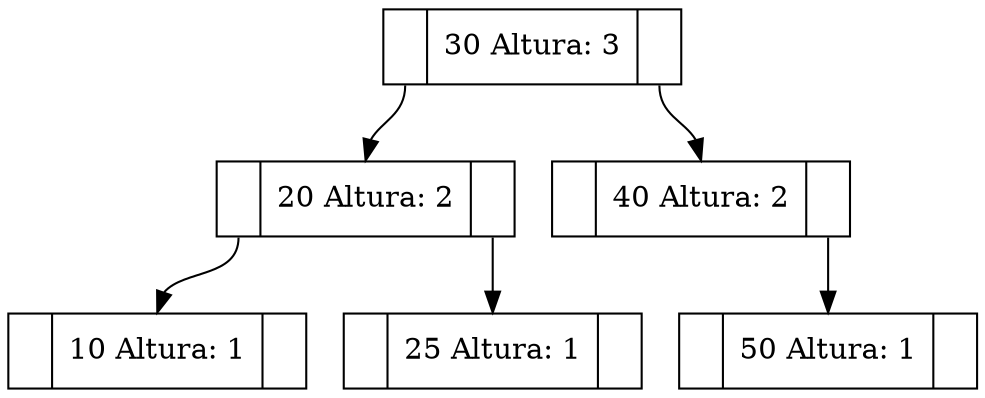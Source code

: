 digraph G
{
        node [shape = record];
node30 [ label ="<f0> | <f1>30
 Altura: 3
 | <f2> "];
node20 [ label ="<f0> | <f1>20
 Altura: 2
 | <f2> "];
node10 [ label ="<f0> | <f1>10
 Altura: 1
 | <f2> "];
node25 [ label ="<f0> | <f1>25
 Altura: 1
 | <f2> "];
node40 [ label ="<f0> | <f1>40
 Altura: 2
 | <f2> "];
node50 [ label ="<f0> | <f1>50
 Altura: 1
 | <f2> "];

"node30":f0 -> "node20":f1;
"node30":f2 -> "node40":f1;
"node20":f0 -> "node10":f1;
"node20":f2 -> "node25":f1;
"node40":f2 -> "node50":f1;

}

